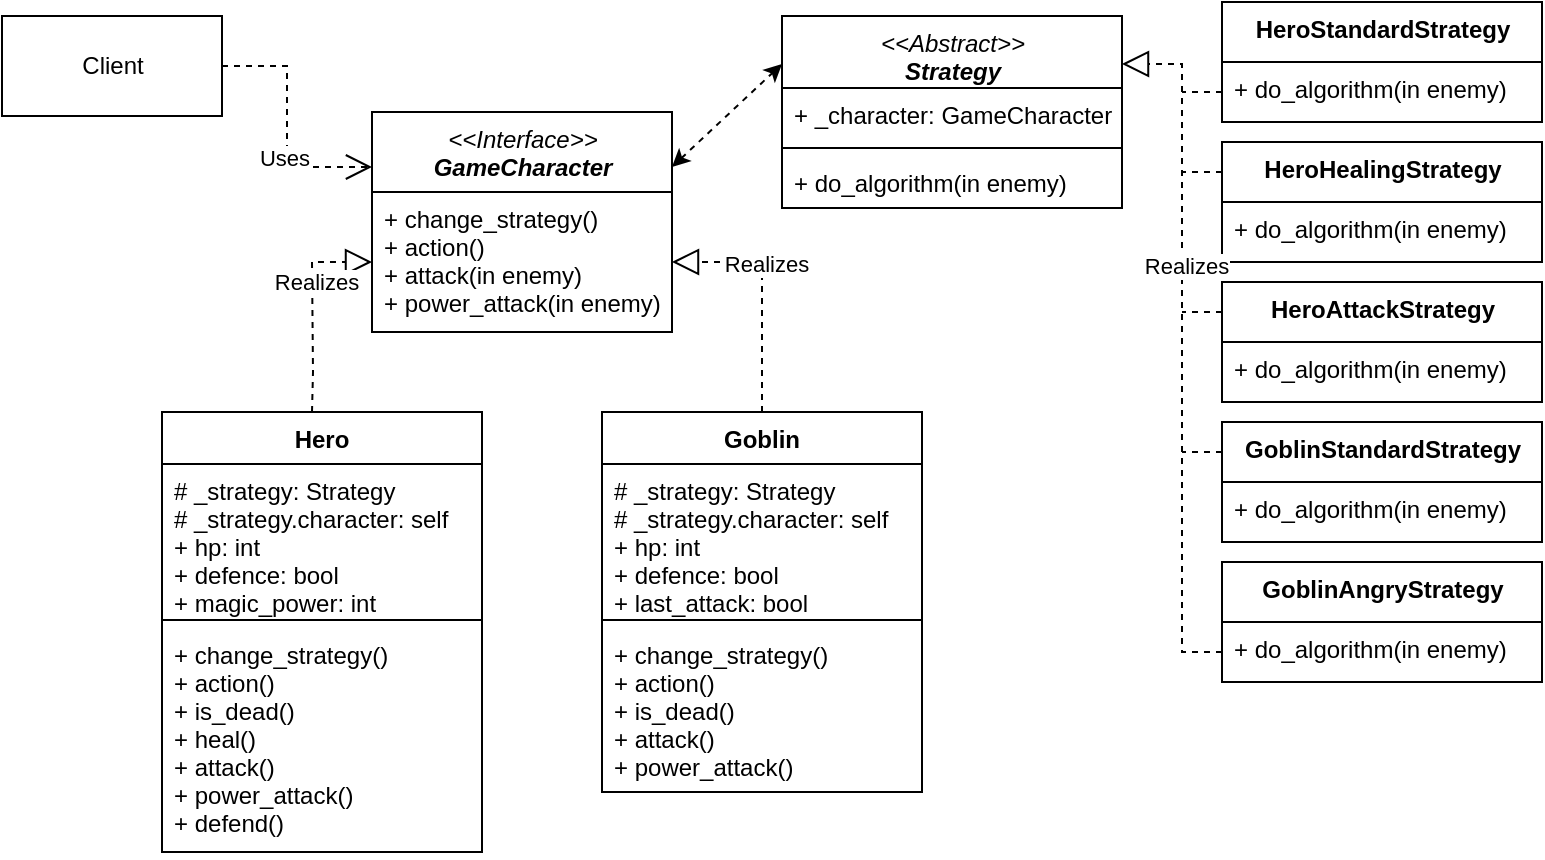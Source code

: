 <mxfile version="14.5.1" type="device"><diagram id="C5RBs43oDa-KdzZeNtuy" name="Page-1"><mxGraphModel dx="1350" dy="816" grid="1" gridSize="10" guides="1" tooltips="1" connect="1" arrows="1" fold="1" page="1" pageScale="1" pageWidth="827" pageHeight="1169" math="0" shadow="0"><root><mxCell id="WIyWlLk6GJQsqaUBKTNV-0"/><mxCell id="WIyWlLk6GJQsqaUBKTNV-1" parent="WIyWlLk6GJQsqaUBKTNV-0"/><mxCell id="C6FnGKYH9dU0Bpa75UZ0-0" value="Hero" style="swimlane;fontStyle=1;align=center;verticalAlign=top;childLayout=stackLayout;horizontal=1;startSize=26;horizontalStack=0;resizeParent=1;resizeParentMax=0;resizeLast=0;collapsible=1;marginBottom=0;fontColor=#000000;" vertex="1" parent="WIyWlLk6GJQsqaUBKTNV-1"><mxGeometry x="120" y="225" width="160" height="220" as="geometry"/></mxCell><mxCell id="C6FnGKYH9dU0Bpa75UZ0-1" value="# _strategy: Strategy&#10;# _strategy.character: self&#10;+ hp: int&#10;+ defence: bool&#10;+ magic_power: int" style="text;strokeColor=none;fillColor=none;align=left;verticalAlign=top;spacingLeft=4;spacingRight=4;overflow=hidden;rotatable=0;points=[[0,0.5],[1,0.5]];portConstraint=eastwest;" vertex="1" parent="C6FnGKYH9dU0Bpa75UZ0-0"><mxGeometry y="26" width="160" height="74" as="geometry"/></mxCell><mxCell id="C6FnGKYH9dU0Bpa75UZ0-2" value="" style="line;strokeWidth=1;fillColor=none;align=left;verticalAlign=middle;spacingTop=-1;spacingLeft=3;spacingRight=3;rotatable=0;labelPosition=right;points=[];portConstraint=eastwest;" vertex="1" parent="C6FnGKYH9dU0Bpa75UZ0-0"><mxGeometry y="100" width="160" height="8" as="geometry"/></mxCell><mxCell id="C6FnGKYH9dU0Bpa75UZ0-3" value="+ change_strategy()&#10;+ action()&#10;+ is_dead()&#10;+ heal()&#10;+ attack()&#10;+ power_attack()&#10;+ defend()" style="text;strokeColor=none;fillColor=none;align=left;verticalAlign=top;spacingLeft=4;spacingRight=4;overflow=hidden;rotatable=0;points=[[0,0.5],[1,0.5]];portConstraint=eastwest;" vertex="1" parent="C6FnGKYH9dU0Bpa75UZ0-0"><mxGeometry y="108" width="160" height="112" as="geometry"/></mxCell><mxCell id="C6FnGKYH9dU0Bpa75UZ0-4" value="Goblin" style="swimlane;fontStyle=1;align=center;verticalAlign=top;childLayout=stackLayout;horizontal=1;startSize=26;horizontalStack=0;resizeParent=1;resizeParentMax=0;resizeLast=0;collapsible=1;marginBottom=0;fontColor=#000000;" vertex="1" parent="WIyWlLk6GJQsqaUBKTNV-1"><mxGeometry x="340" y="225" width="160" height="190" as="geometry"/></mxCell><mxCell id="C6FnGKYH9dU0Bpa75UZ0-5" value="# _strategy: Strategy&#10;# _strategy.character: self&#10;+ hp: int&#10;+ defence: bool&#10;+ last_attack: bool" style="text;strokeColor=none;fillColor=none;align=left;verticalAlign=top;spacingLeft=4;spacingRight=4;overflow=hidden;rotatable=0;points=[[0,0.5],[1,0.5]];portConstraint=eastwest;" vertex="1" parent="C6FnGKYH9dU0Bpa75UZ0-4"><mxGeometry y="26" width="160" height="74" as="geometry"/></mxCell><mxCell id="C6FnGKYH9dU0Bpa75UZ0-6" value="" style="line;strokeWidth=1;fillColor=none;align=left;verticalAlign=middle;spacingTop=-1;spacingLeft=3;spacingRight=3;rotatable=0;labelPosition=right;points=[];portConstraint=eastwest;" vertex="1" parent="C6FnGKYH9dU0Bpa75UZ0-4"><mxGeometry y="100" width="160" height="8" as="geometry"/></mxCell><mxCell id="C6FnGKYH9dU0Bpa75UZ0-7" value="+ change_strategy()&#10;+ action()&#10;+ is_dead()&#10;+ attack()&#10;+ power_attack()" style="text;strokeColor=none;fillColor=none;align=left;verticalAlign=top;spacingLeft=4;spacingRight=4;overflow=hidden;rotatable=0;points=[[0,0.5],[1,0.5]];portConstraint=eastwest;" vertex="1" parent="C6FnGKYH9dU0Bpa75UZ0-4"><mxGeometry y="108" width="160" height="82" as="geometry"/></mxCell><mxCell id="C6FnGKYH9dU0Bpa75UZ0-10" value="&lt;i&gt;&amp;lt;&amp;lt;Abstract&amp;gt;&amp;gt;&lt;/i&gt;&lt;br&gt;&lt;b&gt;&lt;i&gt;Strategy&lt;/i&gt;&lt;/b&gt;" style="swimlane;fontStyle=0;align=center;verticalAlign=top;childLayout=stackLayout;horizontal=1;startSize=36;horizontalStack=0;resizeParent=1;resizeParentMax=0;resizeLast=0;collapsible=1;marginBottom=0;fontColor=#000000;html=1;" vertex="1" parent="WIyWlLk6GJQsqaUBKTNV-1"><mxGeometry x="430" y="27" width="170" height="96" as="geometry"/></mxCell><mxCell id="C6FnGKYH9dU0Bpa75UZ0-11" value="+ _character: GameCharacter" style="text;strokeColor=none;fillColor=none;align=left;verticalAlign=top;spacingLeft=4;spacingRight=4;overflow=hidden;rotatable=0;points=[[0,0.5],[1,0.5]];portConstraint=eastwest;" vertex="1" parent="C6FnGKYH9dU0Bpa75UZ0-10"><mxGeometry y="36" width="170" height="26" as="geometry"/></mxCell><mxCell id="C6FnGKYH9dU0Bpa75UZ0-12" value="" style="line;strokeWidth=1;fillColor=none;align=left;verticalAlign=middle;spacingTop=-1;spacingLeft=3;spacingRight=3;rotatable=0;labelPosition=right;points=[];portConstraint=eastwest;" vertex="1" parent="C6FnGKYH9dU0Bpa75UZ0-10"><mxGeometry y="62" width="170" height="8" as="geometry"/></mxCell><mxCell id="C6FnGKYH9dU0Bpa75UZ0-13" value="+ do_algorithm(in enemy)" style="text;strokeColor=none;fillColor=none;align=left;verticalAlign=top;spacingLeft=4;spacingRight=4;overflow=hidden;rotatable=0;points=[[0,0.5],[1,0.5]];portConstraint=eastwest;" vertex="1" parent="C6FnGKYH9dU0Bpa75UZ0-10"><mxGeometry y="70" width="170" height="26" as="geometry"/></mxCell><mxCell id="C6FnGKYH9dU0Bpa75UZ0-14" value="&amp;lt;&amp;lt;Interface&amp;gt;&amp;gt;&lt;br&gt;&lt;b&gt;GameCharacter&lt;/b&gt;" style="swimlane;fontStyle=2;align=center;verticalAlign=top;childLayout=stackLayout;horizontal=1;startSize=40;horizontalStack=0;resizeParent=1;resizeParentMax=0;resizeLast=0;collapsible=1;marginBottom=0;html=1;" vertex="1" parent="WIyWlLk6GJQsqaUBKTNV-1"><mxGeometry x="225" y="75" width="150" height="110" as="geometry"/></mxCell><mxCell id="C6FnGKYH9dU0Bpa75UZ0-15" value="+ change_strategy()&#10;+ action()&#10;+ attack(in enemy)&#10;+ power_attack(in enemy)" style="text;strokeColor=none;fillColor=none;align=left;verticalAlign=top;spacingLeft=4;spacingRight=4;overflow=hidden;rotatable=0;points=[[0,0.5],[1,0.5]];portConstraint=eastwest;" vertex="1" parent="C6FnGKYH9dU0Bpa75UZ0-14"><mxGeometry y="40" width="150" height="70" as="geometry"/></mxCell><mxCell id="C6FnGKYH9dU0Bpa75UZ0-16" style="edgeStyle=orthogonalEdgeStyle;rounded=0;orthogonalLoop=1;jettySize=auto;html=1;entryX=0;entryY=0.5;entryDx=0;entryDy=0;endSize=11;startSize=11;endArrow=block;endFill=0;dashed=1;" edge="1" parent="WIyWlLk6GJQsqaUBKTNV-1" target="C6FnGKYH9dU0Bpa75UZ0-15"><mxGeometry relative="1" as="geometry"><mxPoint x="195" y="225" as="sourcePoint"/><mxPoint x="685" y="345" as="targetPoint"/></mxGeometry></mxCell><mxCell id="C6FnGKYH9dU0Bpa75UZ0-17" value="Realizes" style="edgeLabel;html=1;align=center;verticalAlign=middle;resizable=0;points=[];fontColor=#000000;" vertex="1" connectable="0" parent="C6FnGKYH9dU0Bpa75UZ0-16"><mxGeometry x="0.241" y="-2" relative="1" as="geometry"><mxPoint as="offset"/></mxGeometry></mxCell><mxCell id="C6FnGKYH9dU0Bpa75UZ0-18" style="edgeStyle=orthogonalEdgeStyle;rounded=0;orthogonalLoop=1;jettySize=auto;html=1;entryX=1;entryY=0.5;entryDx=0;entryDy=0;endSize=11;startSize=11;endArrow=block;endFill=0;dashed=1;exitX=0.5;exitY=0;exitDx=0;exitDy=0;" edge="1" parent="WIyWlLk6GJQsqaUBKTNV-1" source="C6FnGKYH9dU0Bpa75UZ0-4" target="C6FnGKYH9dU0Bpa75UZ0-15"><mxGeometry relative="1" as="geometry"><mxPoint x="485" y="185" as="sourcePoint"/><mxPoint x="515" y="110" as="targetPoint"/></mxGeometry></mxCell><mxCell id="C6FnGKYH9dU0Bpa75UZ0-19" value="Realizes" style="edgeLabel;html=1;align=center;verticalAlign=middle;resizable=0;points=[];fontColor=#000000;" vertex="1" connectable="0" parent="C6FnGKYH9dU0Bpa75UZ0-18"><mxGeometry x="0.241" y="-2" relative="1" as="geometry"><mxPoint as="offset"/></mxGeometry></mxCell><mxCell id="C6FnGKYH9dU0Bpa75UZ0-20" value="&lt;b style=&quot;font-style: normal&quot;&gt;HeroStandardStrategy&lt;/b&gt;" style="swimlane;fontStyle=2;align=center;verticalAlign=top;childLayout=stackLayout;horizontal=1;startSize=30;horizontalStack=0;resizeParent=1;resizeParentMax=0;resizeLast=0;collapsible=1;marginBottom=0;html=1;" vertex="1" parent="WIyWlLk6GJQsqaUBKTNV-1"><mxGeometry x="650" y="20" width="160" height="60" as="geometry"/></mxCell><mxCell id="C6FnGKYH9dU0Bpa75UZ0-21" value="+ do_algorithm(in enemy)" style="text;strokeColor=none;fillColor=none;align=left;verticalAlign=top;spacingLeft=4;spacingRight=4;overflow=hidden;rotatable=0;points=[[0,0.5],[1,0.5]];portConstraint=eastwest;" vertex="1" parent="C6FnGKYH9dU0Bpa75UZ0-20"><mxGeometry y="30" width="160" height="30" as="geometry"/></mxCell><mxCell id="C6FnGKYH9dU0Bpa75UZ0-36" style="edgeStyle=orthogonalEdgeStyle;rounded=0;orthogonalLoop=1;jettySize=auto;html=1;exitX=0;exitY=0.25;exitDx=0;exitDy=0;dashed=1;endArrow=none;endFill=0;" edge="1" parent="WIyWlLk6GJQsqaUBKTNV-1" source="C6FnGKYH9dU0Bpa75UZ0-22"><mxGeometry relative="1" as="geometry"><mxPoint x="630" y="105" as="targetPoint"/></mxGeometry></mxCell><mxCell id="C6FnGKYH9dU0Bpa75UZ0-22" value="&lt;b style=&quot;font-style: normal&quot;&gt;HeroHealingStrategy&lt;/b&gt;" style="swimlane;fontStyle=2;align=center;verticalAlign=top;childLayout=stackLayout;horizontal=1;startSize=30;horizontalStack=0;resizeParent=1;resizeParentMax=0;resizeLast=0;collapsible=1;marginBottom=0;html=1;" vertex="1" parent="WIyWlLk6GJQsqaUBKTNV-1"><mxGeometry x="650" y="90" width="160" height="60" as="geometry"/></mxCell><mxCell id="C6FnGKYH9dU0Bpa75UZ0-23" value="+ do_algorithm(in enemy)" style="text;strokeColor=none;fillColor=none;align=left;verticalAlign=top;spacingLeft=4;spacingRight=4;overflow=hidden;rotatable=0;points=[[0,0.5],[1,0.5]];portConstraint=eastwest;" vertex="1" parent="C6FnGKYH9dU0Bpa75UZ0-22"><mxGeometry y="30" width="160" height="30" as="geometry"/></mxCell><mxCell id="C6FnGKYH9dU0Bpa75UZ0-37" style="edgeStyle=orthogonalEdgeStyle;rounded=0;orthogonalLoop=1;jettySize=auto;html=1;exitX=0;exitY=0.25;exitDx=0;exitDy=0;dashed=1;endArrow=none;endFill=0;" edge="1" parent="WIyWlLk6GJQsqaUBKTNV-1" source="C6FnGKYH9dU0Bpa75UZ0-25"><mxGeometry relative="1" as="geometry"><mxPoint x="630" y="175" as="targetPoint"/></mxGeometry></mxCell><mxCell id="C6FnGKYH9dU0Bpa75UZ0-25" value="&lt;b style=&quot;font-style: normal&quot;&gt;HeroAttackStrategy&lt;/b&gt;" style="swimlane;fontStyle=2;align=center;verticalAlign=top;childLayout=stackLayout;horizontal=1;startSize=30;horizontalStack=0;resizeParent=1;resizeParentMax=0;resizeLast=0;collapsible=1;marginBottom=0;html=1;" vertex="1" parent="WIyWlLk6GJQsqaUBKTNV-1"><mxGeometry x="650" y="160" width="160" height="60" as="geometry"/></mxCell><mxCell id="C6FnGKYH9dU0Bpa75UZ0-26" value="+ do_algorithm(in enemy)" style="text;strokeColor=none;fillColor=none;align=left;verticalAlign=top;spacingLeft=4;spacingRight=4;overflow=hidden;rotatable=0;points=[[0,0.5],[1,0.5]];portConstraint=eastwest;" vertex="1" parent="C6FnGKYH9dU0Bpa75UZ0-25"><mxGeometry y="30" width="160" height="30" as="geometry"/></mxCell><mxCell id="C6FnGKYH9dU0Bpa75UZ0-34" style="edgeStyle=orthogonalEdgeStyle;rounded=0;orthogonalLoop=1;jettySize=auto;html=1;exitX=0;exitY=0.25;exitDx=0;exitDy=0;endArrow=none;endFill=0;dashed=1;" edge="1" parent="WIyWlLk6GJQsqaUBKTNV-1" source="C6FnGKYH9dU0Bpa75UZ0-27"><mxGeometry relative="1" as="geometry"><mxPoint x="630" y="245" as="targetPoint"/></mxGeometry></mxCell><mxCell id="C6FnGKYH9dU0Bpa75UZ0-27" value="&lt;span style=&quot;font-style: normal&quot;&gt;&lt;b&gt;GoblinStandardStrategy&lt;/b&gt;&lt;/span&gt;" style="swimlane;fontStyle=2;align=center;verticalAlign=top;childLayout=stackLayout;horizontal=1;startSize=30;horizontalStack=0;resizeParent=1;resizeParentMax=0;resizeLast=0;collapsible=1;marginBottom=0;html=1;" vertex="1" parent="WIyWlLk6GJQsqaUBKTNV-1"><mxGeometry x="650" y="230" width="160" height="60" as="geometry"/></mxCell><mxCell id="C6FnGKYH9dU0Bpa75UZ0-28" value="+ do_algorithm(in enemy)" style="text;strokeColor=none;fillColor=none;align=left;verticalAlign=top;spacingLeft=4;spacingRight=4;overflow=hidden;rotatable=0;points=[[0,0.5],[1,0.5]];portConstraint=eastwest;" vertex="1" parent="C6FnGKYH9dU0Bpa75UZ0-27"><mxGeometry y="30" width="160" height="30" as="geometry"/></mxCell><mxCell id="C6FnGKYH9dU0Bpa75UZ0-29" value="&lt;span style=&quot;font-style: normal&quot;&gt;&lt;b&gt;GoblinAngryStrategy&lt;/b&gt;&lt;/span&gt;" style="swimlane;fontStyle=2;align=center;verticalAlign=top;childLayout=stackLayout;horizontal=1;startSize=30;horizontalStack=0;resizeParent=1;resizeParentMax=0;resizeLast=0;collapsible=1;marginBottom=0;html=1;" vertex="1" parent="WIyWlLk6GJQsqaUBKTNV-1"><mxGeometry x="650" y="300" width="160" height="60" as="geometry"/></mxCell><mxCell id="C6FnGKYH9dU0Bpa75UZ0-30" value="+ do_algorithm(in enemy)" style="text;strokeColor=none;fillColor=none;align=left;verticalAlign=top;spacingLeft=4;spacingRight=4;overflow=hidden;rotatable=0;points=[[0,0.5],[1,0.5]];portConstraint=eastwest;" vertex="1" parent="C6FnGKYH9dU0Bpa75UZ0-29"><mxGeometry y="30" width="160" height="30" as="geometry"/></mxCell><mxCell id="C6FnGKYH9dU0Bpa75UZ0-31" style="edgeStyle=orthogonalEdgeStyle;rounded=0;orthogonalLoop=1;jettySize=auto;html=1;exitX=0;exitY=0.5;exitDx=0;exitDy=0;entryX=1;entryY=0.25;entryDx=0;entryDy=0;endSize=11;startSize=11;endArrow=block;endFill=0;dashed=1;" edge="1" parent="WIyWlLk6GJQsqaUBKTNV-1" source="C6FnGKYH9dU0Bpa75UZ0-30" target="C6FnGKYH9dU0Bpa75UZ0-10"><mxGeometry relative="1" as="geometry"><mxPoint x="560" y="505" as="sourcePoint"/><mxPoint x="640" y="400" as="targetPoint"/></mxGeometry></mxCell><mxCell id="C6FnGKYH9dU0Bpa75UZ0-32" value="Realizes" style="edgeLabel;html=1;align=center;verticalAlign=middle;resizable=0;points=[];fontColor=#000000;" vertex="1" connectable="0" parent="C6FnGKYH9dU0Bpa75UZ0-31"><mxGeometry x="0.241" y="-2" relative="1" as="geometry"><mxPoint as="offset"/></mxGeometry></mxCell><mxCell id="C6FnGKYH9dU0Bpa75UZ0-38" style="edgeStyle=orthogonalEdgeStyle;rounded=0;orthogonalLoop=1;jettySize=auto;html=1;exitX=0;exitY=0.5;exitDx=0;exitDy=0;dashed=1;endArrow=none;endFill=0;" edge="1" parent="WIyWlLk6GJQsqaUBKTNV-1" source="C6FnGKYH9dU0Bpa75UZ0-21"><mxGeometry relative="1" as="geometry"><mxPoint x="630" y="65" as="targetPoint"/></mxGeometry></mxCell><mxCell id="C6FnGKYH9dU0Bpa75UZ0-39" value="" style="endArrow=classic;startArrow=classic;html=1;dashed=1;exitX=1;exitY=0.25;exitDx=0;exitDy=0;entryX=0;entryY=0.25;entryDx=0;entryDy=0;" edge="1" parent="WIyWlLk6GJQsqaUBKTNV-1" source="C6FnGKYH9dU0Bpa75UZ0-14" target="C6FnGKYH9dU0Bpa75UZ0-10"><mxGeometry width="50" height="50" relative="1" as="geometry"><mxPoint x="460" y="320" as="sourcePoint"/><mxPoint x="510" y="270" as="targetPoint"/></mxGeometry></mxCell><mxCell id="C6FnGKYH9dU0Bpa75UZ0-41" value="Client" style="html=1;fontColor=#000000;" vertex="1" parent="WIyWlLk6GJQsqaUBKTNV-1"><mxGeometry x="40" y="27" width="110" height="50" as="geometry"/></mxCell><mxCell id="C6FnGKYH9dU0Bpa75UZ0-42" style="edgeStyle=orthogonalEdgeStyle;rounded=0;orthogonalLoop=1;jettySize=auto;html=1;exitX=1;exitY=0.5;exitDx=0;exitDy=0;endSize=11;startSize=11;endArrow=open;endFill=0;dashed=1;fontColor=#000000;entryX=0;entryY=0.25;entryDx=0;entryDy=0;" edge="1" source="C6FnGKYH9dU0Bpa75UZ0-41" parent="WIyWlLk6GJQsqaUBKTNV-1" target="C6FnGKYH9dU0Bpa75UZ0-14"><mxGeometry relative="1" as="geometry"><mxPoint x="199.2" y="57.049" as="sourcePoint"/><mxPoint x="170" y="145" as="targetPoint"/></mxGeometry></mxCell><mxCell id="C6FnGKYH9dU0Bpa75UZ0-43" value="Uses" style="edgeLabel;html=1;align=center;verticalAlign=middle;resizable=0;points=[];fontColor=#000000;" vertex="1" connectable="0" parent="C6FnGKYH9dU0Bpa75UZ0-42"><mxGeometry x="0.241" y="-2" relative="1" as="geometry"><mxPoint as="offset"/></mxGeometry></mxCell></root></mxGraphModel></diagram></mxfile>